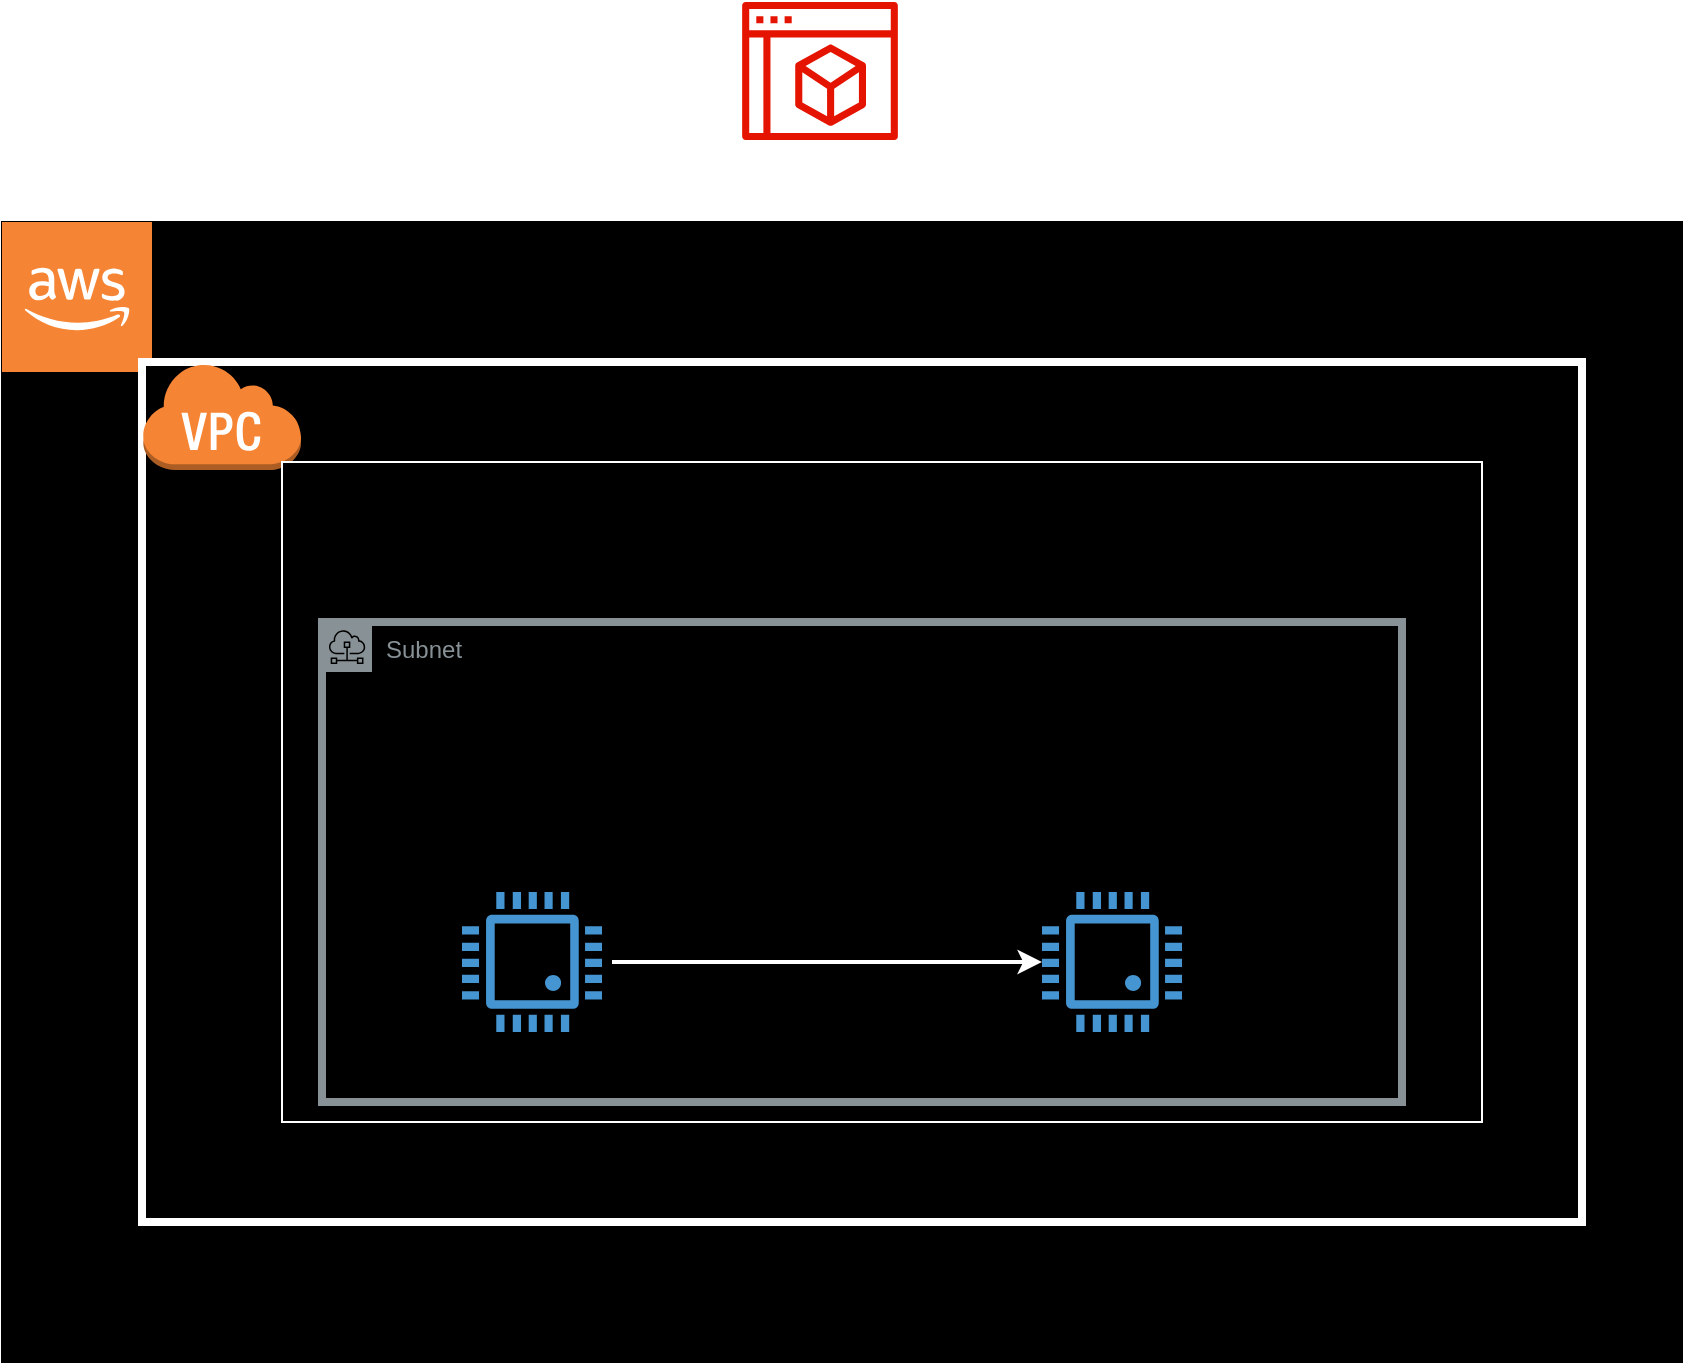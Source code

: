 <mxfile version="22.1.0" type="github">
  <diagram name="Page-1" id="wviRzHjYuYp7nCODRKFy">
    <mxGraphModel dx="1378" dy="720" grid="1" gridSize="10" guides="1" tooltips="1" connect="1" arrows="1" fold="1" page="1" pageScale="1" pageWidth="850" pageHeight="1100" math="0" shadow="0">
      <root>
        <mxCell id="0" />
        <mxCell id="1" parent="0" />
        <mxCell id="-_AT0drNBXgbAlcU2wQB-1" value="" style="sketch=0;outlineConnect=0;fontColor=#ffffff;fillColor=#e51400;strokeColor=#B20000;dashed=0;verticalLabelPosition=bottom;verticalAlign=top;align=center;html=1;fontSize=12;fontStyle=0;aspect=fixed;pointerEvents=1;shape=mxgraph.aws4.management_console2;" vertex="1" parent="1">
          <mxGeometry x="510" width="78" height="69" as="geometry" />
        </mxCell>
        <mxCell id="-_AT0drNBXgbAlcU2wQB-2" value="" style="rounded=0;whiteSpace=wrap;html=1;fillColor=#000000;" vertex="1" parent="1">
          <mxGeometry x="140" y="110" width="840" height="570" as="geometry" />
        </mxCell>
        <mxCell id="-_AT0drNBXgbAlcU2wQB-3" value="" style="outlineConnect=0;dashed=0;verticalLabelPosition=bottom;verticalAlign=top;align=center;html=1;shape=mxgraph.aws3.cloud_2;fillColor=#F58534;gradientColor=none;" vertex="1" parent="1">
          <mxGeometry x="140" y="110" width="75" height="75" as="geometry" />
        </mxCell>
        <mxCell id="-_AT0drNBXgbAlcU2wQB-4" value="" style="rounded=0;whiteSpace=wrap;html=1;fillColor=#000000;fontColor=#000000;strokeColor=#FFFFFF;strokeWidth=4;" vertex="1" parent="1">
          <mxGeometry x="210" y="180" width="720" height="430" as="geometry" />
        </mxCell>
        <mxCell id="-_AT0drNBXgbAlcU2wQB-5" value="" style="outlineConnect=0;dashed=0;verticalLabelPosition=bottom;verticalAlign=top;align=center;html=1;shape=mxgraph.aws3.virtual_private_cloud;fillColor=#F58534;gradientColor=none;" vertex="1" parent="1">
          <mxGeometry x="210" y="180" width="79.5" height="54" as="geometry" />
        </mxCell>
        <mxCell id="-_AT0drNBXgbAlcU2wQB-6" value="" style="rounded=0;whiteSpace=wrap;html=1;fillColor=#000000;strokeColor=#FFFFFF;" vertex="1" parent="1">
          <mxGeometry x="280" y="230" width="600" height="330" as="geometry" />
        </mxCell>
        <mxCell id="-_AT0drNBXgbAlcU2wQB-8" value="Subnet" style="sketch=0;outlineConnect=0;gradientColor=none;html=1;whiteSpace=wrap;fontSize=12;fontStyle=0;shape=mxgraph.aws4.group;grIcon=mxgraph.aws4.group_subnet;strokeColor=#879196;fillColor=none;verticalAlign=top;align=left;spacingLeft=30;fontColor=#879196;dashed=0;strokeWidth=4;" vertex="1" parent="1">
          <mxGeometry x="300" y="310" width="540" height="240" as="geometry" />
        </mxCell>
        <mxCell id="-_AT0drNBXgbAlcU2wQB-10" value="" style="pointerEvents=1;shadow=0;dashed=0;html=1;strokeColor=none;fillColor=#4495D1;labelPosition=center;verticalLabelPosition=bottom;verticalAlign=top;align=center;outlineConnect=0;shape=mxgraph.veeam.cpu;" vertex="1" parent="1">
          <mxGeometry x="370" y="445" width="70" height="70" as="geometry" />
        </mxCell>
        <mxCell id="-_AT0drNBXgbAlcU2wQB-11" value="" style="pointerEvents=1;shadow=0;dashed=0;html=1;strokeColor=none;fillColor=#4495D1;labelPosition=center;verticalLabelPosition=bottom;verticalAlign=top;align=center;outlineConnect=0;shape=mxgraph.veeam.cpu;" vertex="1" parent="1">
          <mxGeometry x="660" y="445" width="70" height="70" as="geometry" />
        </mxCell>
        <mxCell id="-_AT0drNBXgbAlcU2wQB-13" value="" style="endArrow=classic;html=1;rounded=0;strokeWidth=2;strokeColor=#FFFFFF;" edge="1" parent="1" target="-_AT0drNBXgbAlcU2wQB-11">
          <mxGeometry width="50" height="50" relative="1" as="geometry">
            <mxPoint x="445" y="480" as="sourcePoint" />
            <mxPoint x="675.0" y="537.5" as="targetPoint" />
          </mxGeometry>
        </mxCell>
      </root>
    </mxGraphModel>
  </diagram>
</mxfile>
